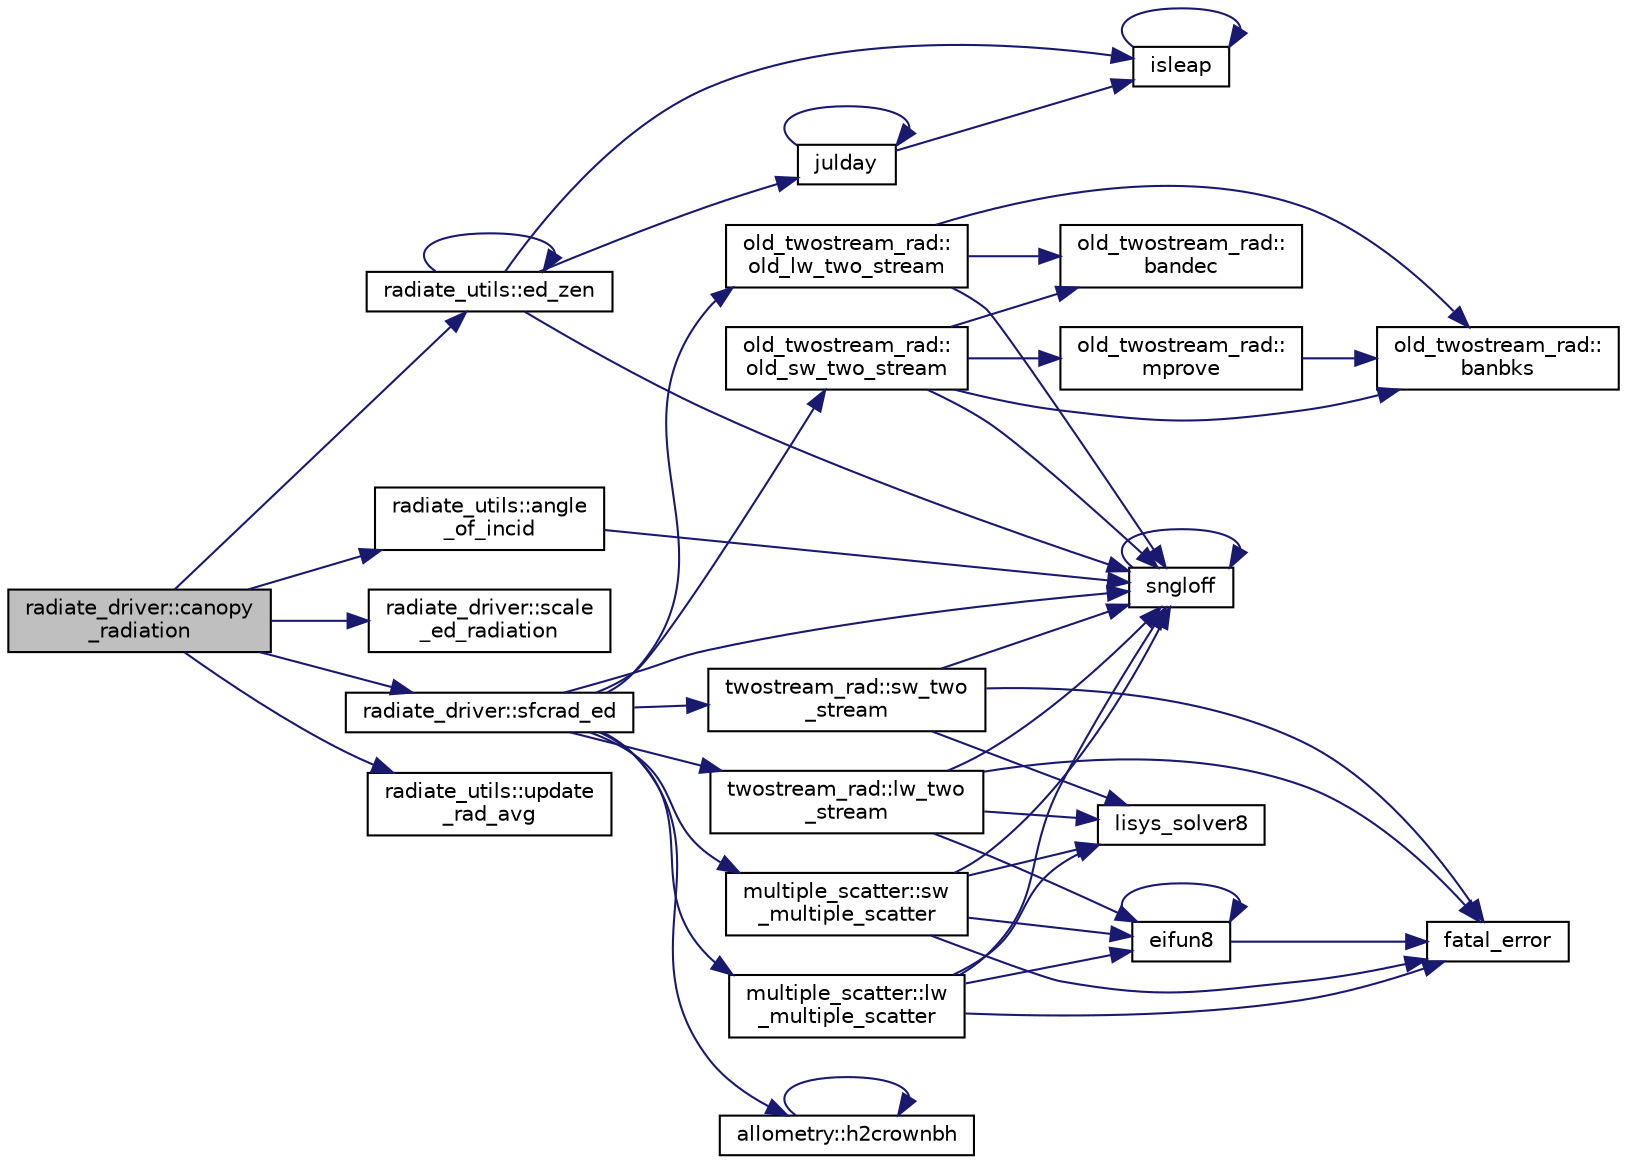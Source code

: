 digraph "radiate_driver::canopy_radiation"
{
 // LATEX_PDF_SIZE
  edge [fontname="Helvetica",fontsize="10",labelfontname="Helvetica",labelfontsize="10"];
  node [fontname="Helvetica",fontsize="10",shape=record];
  rankdir="LR";
  Node1 [label="radiate_driver::canopy\l_radiation",height=0.2,width=0.4,color="black", fillcolor="grey75", style="filled", fontcolor="black",tooltip=" "];
  Node1 -> Node2 [color="midnightblue",fontsize="10",style="solid",fontname="Helvetica"];
  Node2 [label="radiate_utils::angle\l_of_incid",height=0.2,width=0.4,color="black", fillcolor="white", style="filled",URL="$namespaceradiate__utils.html#afb5a6c2df8443382f94902d35af33722",tooltip=" "];
  Node2 -> Node3 [color="midnightblue",fontsize="10",style="solid",fontname="Helvetica"];
  Node3 [label="sngloff",height=0.2,width=0.4,color="black", fillcolor="white", style="filled",URL="$numutils_8f90.html#a97ff3973394dba1b9534e055e358de97",tooltip=" "];
  Node3 -> Node3 [color="midnightblue",fontsize="10",style="solid",fontname="Helvetica"];
  Node1 -> Node4 [color="midnightblue",fontsize="10",style="solid",fontname="Helvetica"];
  Node4 [label="radiate_utils::ed_zen",height=0.2,width=0.4,color="black", fillcolor="white", style="filled",URL="$namespaceradiate__utils.html#ab6af403301e564c95a9b81de699dd478",tooltip=" "];
  Node4 -> Node4 [color="midnightblue",fontsize="10",style="solid",fontname="Helvetica"];
  Node4 -> Node5 [color="midnightblue",fontsize="10",style="solid",fontname="Helvetica"];
  Node5 [label="isleap",height=0.2,width=0.4,color="black", fillcolor="white", style="filled",URL="$dateutils_8f90.html#acbfdb1c78beb593447108203011b380c",tooltip=" "];
  Node5 -> Node5 [color="midnightblue",fontsize="10",style="solid",fontname="Helvetica"];
  Node4 -> Node6 [color="midnightblue",fontsize="10",style="solid",fontname="Helvetica"];
  Node6 [label="julday",height=0.2,width=0.4,color="black", fillcolor="white", style="filled",URL="$dateutils_8f90.html#ab4306c1f20ef02cf582fb1050fa0c5d9",tooltip=" "];
  Node6 -> Node5 [color="midnightblue",fontsize="10",style="solid",fontname="Helvetica"];
  Node6 -> Node6 [color="midnightblue",fontsize="10",style="solid",fontname="Helvetica"];
  Node4 -> Node3 [color="midnightblue",fontsize="10",style="solid",fontname="Helvetica"];
  Node1 -> Node7 [color="midnightblue",fontsize="10",style="solid",fontname="Helvetica"];
  Node7 [label="radiate_driver::scale\l_ed_radiation",height=0.2,width=0.4,color="black", fillcolor="white", style="filled",URL="$namespaceradiate__driver.html#ab91d13a7ae94e010e01a742a8abdf3ae",tooltip=" "];
  Node1 -> Node8 [color="midnightblue",fontsize="10",style="solid",fontname="Helvetica"];
  Node8 [label="radiate_driver::sfcrad_ed",height=0.2,width=0.4,color="black", fillcolor="white", style="filled",URL="$namespaceradiate__driver.html#a50b7bfb601418eea9365e95ed48add2b",tooltip=" "];
  Node8 -> Node9 [color="midnightblue",fontsize="10",style="solid",fontname="Helvetica"];
  Node9 [label="allometry::h2crownbh",height=0.2,width=0.4,color="black", fillcolor="white", style="filled",URL="$namespaceallometry.html#a88949ed487fccc2f1dfd065399043b0d",tooltip=" "];
  Node9 -> Node9 [color="midnightblue",fontsize="10",style="solid",fontname="Helvetica"];
  Node8 -> Node10 [color="midnightblue",fontsize="10",style="solid",fontname="Helvetica"];
  Node10 [label="multiple_scatter::lw\l_multiple_scatter",height=0.2,width=0.4,color="black", fillcolor="white", style="filled",URL="$namespacemultiple__scatter.html#ac19beec1bd34e2a6ef2875e555b3c766",tooltip=" "];
  Node10 -> Node11 [color="midnightblue",fontsize="10",style="solid",fontname="Helvetica"];
  Node11 [label="eifun8",height=0.2,width=0.4,color="black", fillcolor="white", style="filled",URL="$numutils_8f90.html#a87009269fa8aecf49be15f20599f3052",tooltip=" "];
  Node11 -> Node11 [color="midnightblue",fontsize="10",style="solid",fontname="Helvetica"];
  Node11 -> Node12 [color="midnightblue",fontsize="10",style="solid",fontname="Helvetica"];
  Node12 [label="fatal_error",height=0.2,width=0.4,color="black", fillcolor="white", style="filled",URL="$fatal__error_8_f90.html#a2a2bff228716ab48a81c795b348d1665",tooltip=" "];
  Node10 -> Node12 [color="midnightblue",fontsize="10",style="solid",fontname="Helvetica"];
  Node10 -> Node13 [color="midnightblue",fontsize="10",style="solid",fontname="Helvetica"];
  Node13 [label="lisys_solver8",height=0.2,width=0.4,color="black", fillcolor="white", style="filled",URL="$numutils_8f90.html#a4a474fb2edbafe34d84319dd1ffe33b3",tooltip=" "];
  Node10 -> Node3 [color="midnightblue",fontsize="10",style="solid",fontname="Helvetica"];
  Node8 -> Node14 [color="midnightblue",fontsize="10",style="solid",fontname="Helvetica"];
  Node14 [label="twostream_rad::lw_two\l_stream",height=0.2,width=0.4,color="black", fillcolor="white", style="filled",URL="$namespacetwostream__rad.html#a4680eeb7eadf824aff7be2a00fd41a35",tooltip=" "];
  Node14 -> Node11 [color="midnightblue",fontsize="10",style="solid",fontname="Helvetica"];
  Node14 -> Node12 [color="midnightblue",fontsize="10",style="solid",fontname="Helvetica"];
  Node14 -> Node13 [color="midnightblue",fontsize="10",style="solid",fontname="Helvetica"];
  Node14 -> Node3 [color="midnightblue",fontsize="10",style="solid",fontname="Helvetica"];
  Node8 -> Node15 [color="midnightblue",fontsize="10",style="solid",fontname="Helvetica"];
  Node15 [label="old_twostream_rad::\lold_lw_two_stream",height=0.2,width=0.4,color="black", fillcolor="white", style="filled",URL="$namespaceold__twostream__rad.html#a744d278973d1bf010dd3f7dbe1931644",tooltip=" "];
  Node15 -> Node16 [color="midnightblue",fontsize="10",style="solid",fontname="Helvetica"];
  Node16 [label="old_twostream_rad::\lbanbks",height=0.2,width=0.4,color="black", fillcolor="white", style="filled",URL="$namespaceold__twostream__rad.html#aab9dcdfc54e299b2e0547795db2b9373",tooltip=" "];
  Node15 -> Node17 [color="midnightblue",fontsize="10",style="solid",fontname="Helvetica"];
  Node17 [label="old_twostream_rad::\lbandec",height=0.2,width=0.4,color="black", fillcolor="white", style="filled",URL="$namespaceold__twostream__rad.html#a6215c4cc4d88118d1290b065e38e4565",tooltip=" "];
  Node15 -> Node3 [color="midnightblue",fontsize="10",style="solid",fontname="Helvetica"];
  Node8 -> Node18 [color="midnightblue",fontsize="10",style="solid",fontname="Helvetica"];
  Node18 [label="old_twostream_rad::\lold_sw_two_stream",height=0.2,width=0.4,color="black", fillcolor="white", style="filled",URL="$namespaceold__twostream__rad.html#afa4d0d8dac114379a6e2633cb4fb6693",tooltip=" "];
  Node18 -> Node16 [color="midnightblue",fontsize="10",style="solid",fontname="Helvetica"];
  Node18 -> Node17 [color="midnightblue",fontsize="10",style="solid",fontname="Helvetica"];
  Node18 -> Node19 [color="midnightblue",fontsize="10",style="solid",fontname="Helvetica"];
  Node19 [label="old_twostream_rad::\lmprove",height=0.2,width=0.4,color="black", fillcolor="white", style="filled",URL="$namespaceold__twostream__rad.html#a71b6d9880907325d836e43dbcef240c2",tooltip=" "];
  Node19 -> Node16 [color="midnightblue",fontsize="10",style="solid",fontname="Helvetica"];
  Node18 -> Node3 [color="midnightblue",fontsize="10",style="solid",fontname="Helvetica"];
  Node8 -> Node3 [color="midnightblue",fontsize="10",style="solid",fontname="Helvetica"];
  Node8 -> Node20 [color="midnightblue",fontsize="10",style="solid",fontname="Helvetica"];
  Node20 [label="multiple_scatter::sw\l_multiple_scatter",height=0.2,width=0.4,color="black", fillcolor="white", style="filled",URL="$namespacemultiple__scatter.html#a2969fece2e6f4a117fe130ca3556333f",tooltip=" "];
  Node20 -> Node11 [color="midnightblue",fontsize="10",style="solid",fontname="Helvetica"];
  Node20 -> Node12 [color="midnightblue",fontsize="10",style="solid",fontname="Helvetica"];
  Node20 -> Node13 [color="midnightblue",fontsize="10",style="solid",fontname="Helvetica"];
  Node20 -> Node3 [color="midnightblue",fontsize="10",style="solid",fontname="Helvetica"];
  Node8 -> Node21 [color="midnightblue",fontsize="10",style="solid",fontname="Helvetica"];
  Node21 [label="twostream_rad::sw_two\l_stream",height=0.2,width=0.4,color="black", fillcolor="white", style="filled",URL="$namespacetwostream__rad.html#ac9cd30076c098fedb354dd299e6fb84c",tooltip=" "];
  Node21 -> Node12 [color="midnightblue",fontsize="10",style="solid",fontname="Helvetica"];
  Node21 -> Node13 [color="midnightblue",fontsize="10",style="solid",fontname="Helvetica"];
  Node21 -> Node3 [color="midnightblue",fontsize="10",style="solid",fontname="Helvetica"];
  Node1 -> Node22 [color="midnightblue",fontsize="10",style="solid",fontname="Helvetica"];
  Node22 [label="radiate_utils::update\l_rad_avg",height=0.2,width=0.4,color="black", fillcolor="white", style="filled",URL="$namespaceradiate__utils.html#aa02a740ba0f8def8ca27c15c3bfc754d",tooltip=" "];
}
